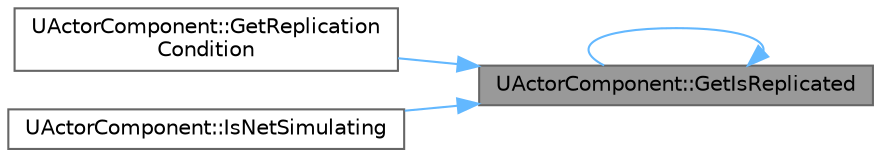 digraph "UActorComponent::GetIsReplicated"
{
 // INTERACTIVE_SVG=YES
 // LATEX_PDF_SIZE
  bgcolor="transparent";
  edge [fontname=Helvetica,fontsize=10,labelfontname=Helvetica,labelfontsize=10];
  node [fontname=Helvetica,fontsize=10,shape=box,height=0.2,width=0.4];
  rankdir="RL";
  Node1 [id="Node000001",label="UActorComponent::GetIsReplicated",height=0.2,width=0.4,color="gray40", fillcolor="grey60", style="filled", fontcolor="black",tooltip="Returns whether replication is enabled or not."];
  Node1 -> Node1 [id="edge1_Node000001_Node000001",dir="back",color="steelblue1",style="solid",tooltip=" "];
  Node1 -> Node2 [id="edge2_Node000001_Node000002",dir="back",color="steelblue1",style="solid",tooltip=" "];
  Node2 [id="Node000002",label="UActorComponent::GetReplication\lCondition",height=0.2,width=0.4,color="grey40", fillcolor="white", style="filled",URL="$df/db5/classUActorComponent.html#a708b02111aece1ab5d51f2b5c1a97657",tooltip="Returns the replication condition for the component."];
  Node1 -> Node3 [id="edge3_Node000001_Node000003",dir="back",color="steelblue1",style="solid",tooltip=" "];
  Node3 [id="Node000003",label="UActorComponent::IsNetSimulating",height=0.2,width=0.4,color="grey40", fillcolor="white", style="filled",URL="$df/db5/classUActorComponent.html#ad4b89a4bd4a2ef8c28c5fbbf677298a3",tooltip="Returns true if we are replicating and this client is not authoritative."];
}
